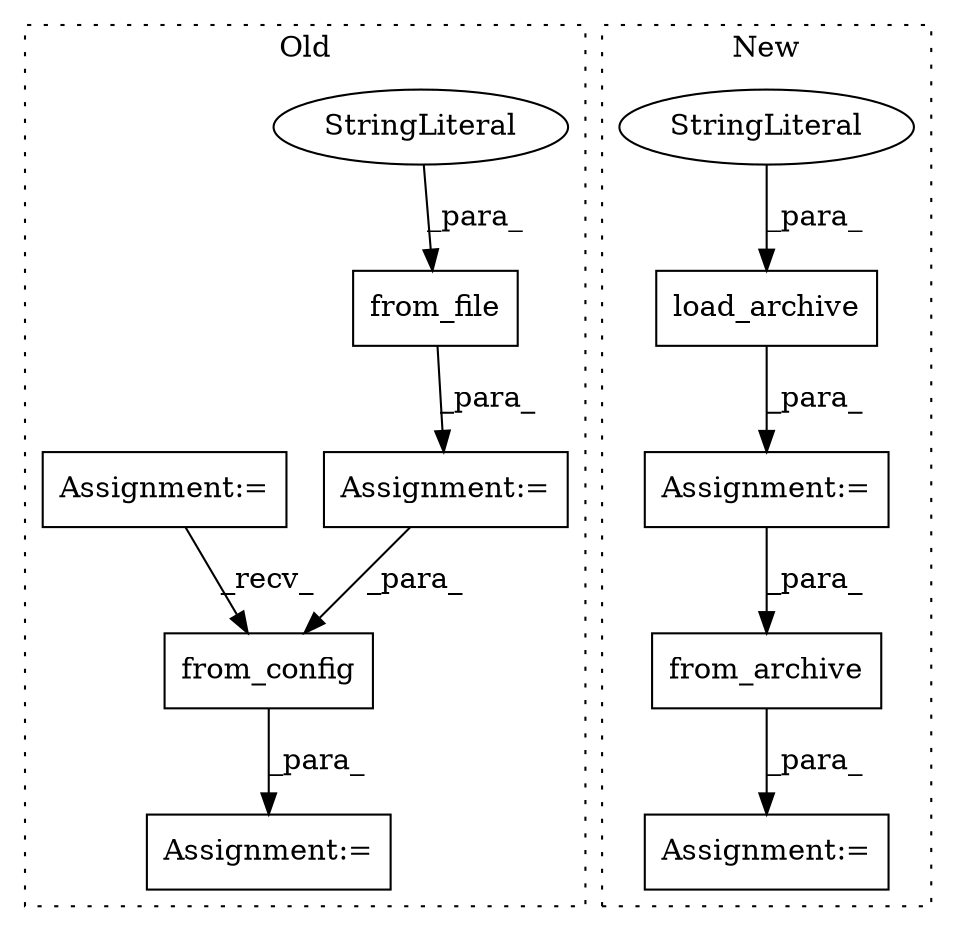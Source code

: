 digraph G {
subgraph cluster0 {
1 [label="from_file" a="32" s="586,634" l="10,1" shape="box"];
3 [label="from_config" a="32" s="662,686" l="12,1" shape="box"];
7 [label="StringLiteral" a="45" s="596" l="38" shape="ellipse"];
8 [label="Assignment:=" a="7" s="578" l="1" shape="box"];
9 [label="Assignment:=" a="7" s="376" l="14" shape="box"];
10 [label="Assignment:=" a="7" s="646" l="1" shape="box"];
label = "Old";
style="dotted";
}
subgraph cluster1 {
2 [label="from_archive" a="32" s="722,742" l="13,1" shape="box"];
4 [label="load_archive" a="32" s="633,695" l="13,1" shape="box"];
5 [label="Assignment:=" a="7" s="632" l="1" shape="box"];
6 [label="StringLiteral" a="45" s="646" l="49" shape="ellipse"];
11 [label="Assignment:=" a="7" s="711" l="1" shape="box"];
label = "New";
style="dotted";
}
1 -> 8 [label="_para_"];
2 -> 11 [label="_para_"];
3 -> 10 [label="_para_"];
4 -> 5 [label="_para_"];
5 -> 2 [label="_para_"];
6 -> 4 [label="_para_"];
7 -> 1 [label="_para_"];
8 -> 3 [label="_para_"];
9 -> 3 [label="_recv_"];
}